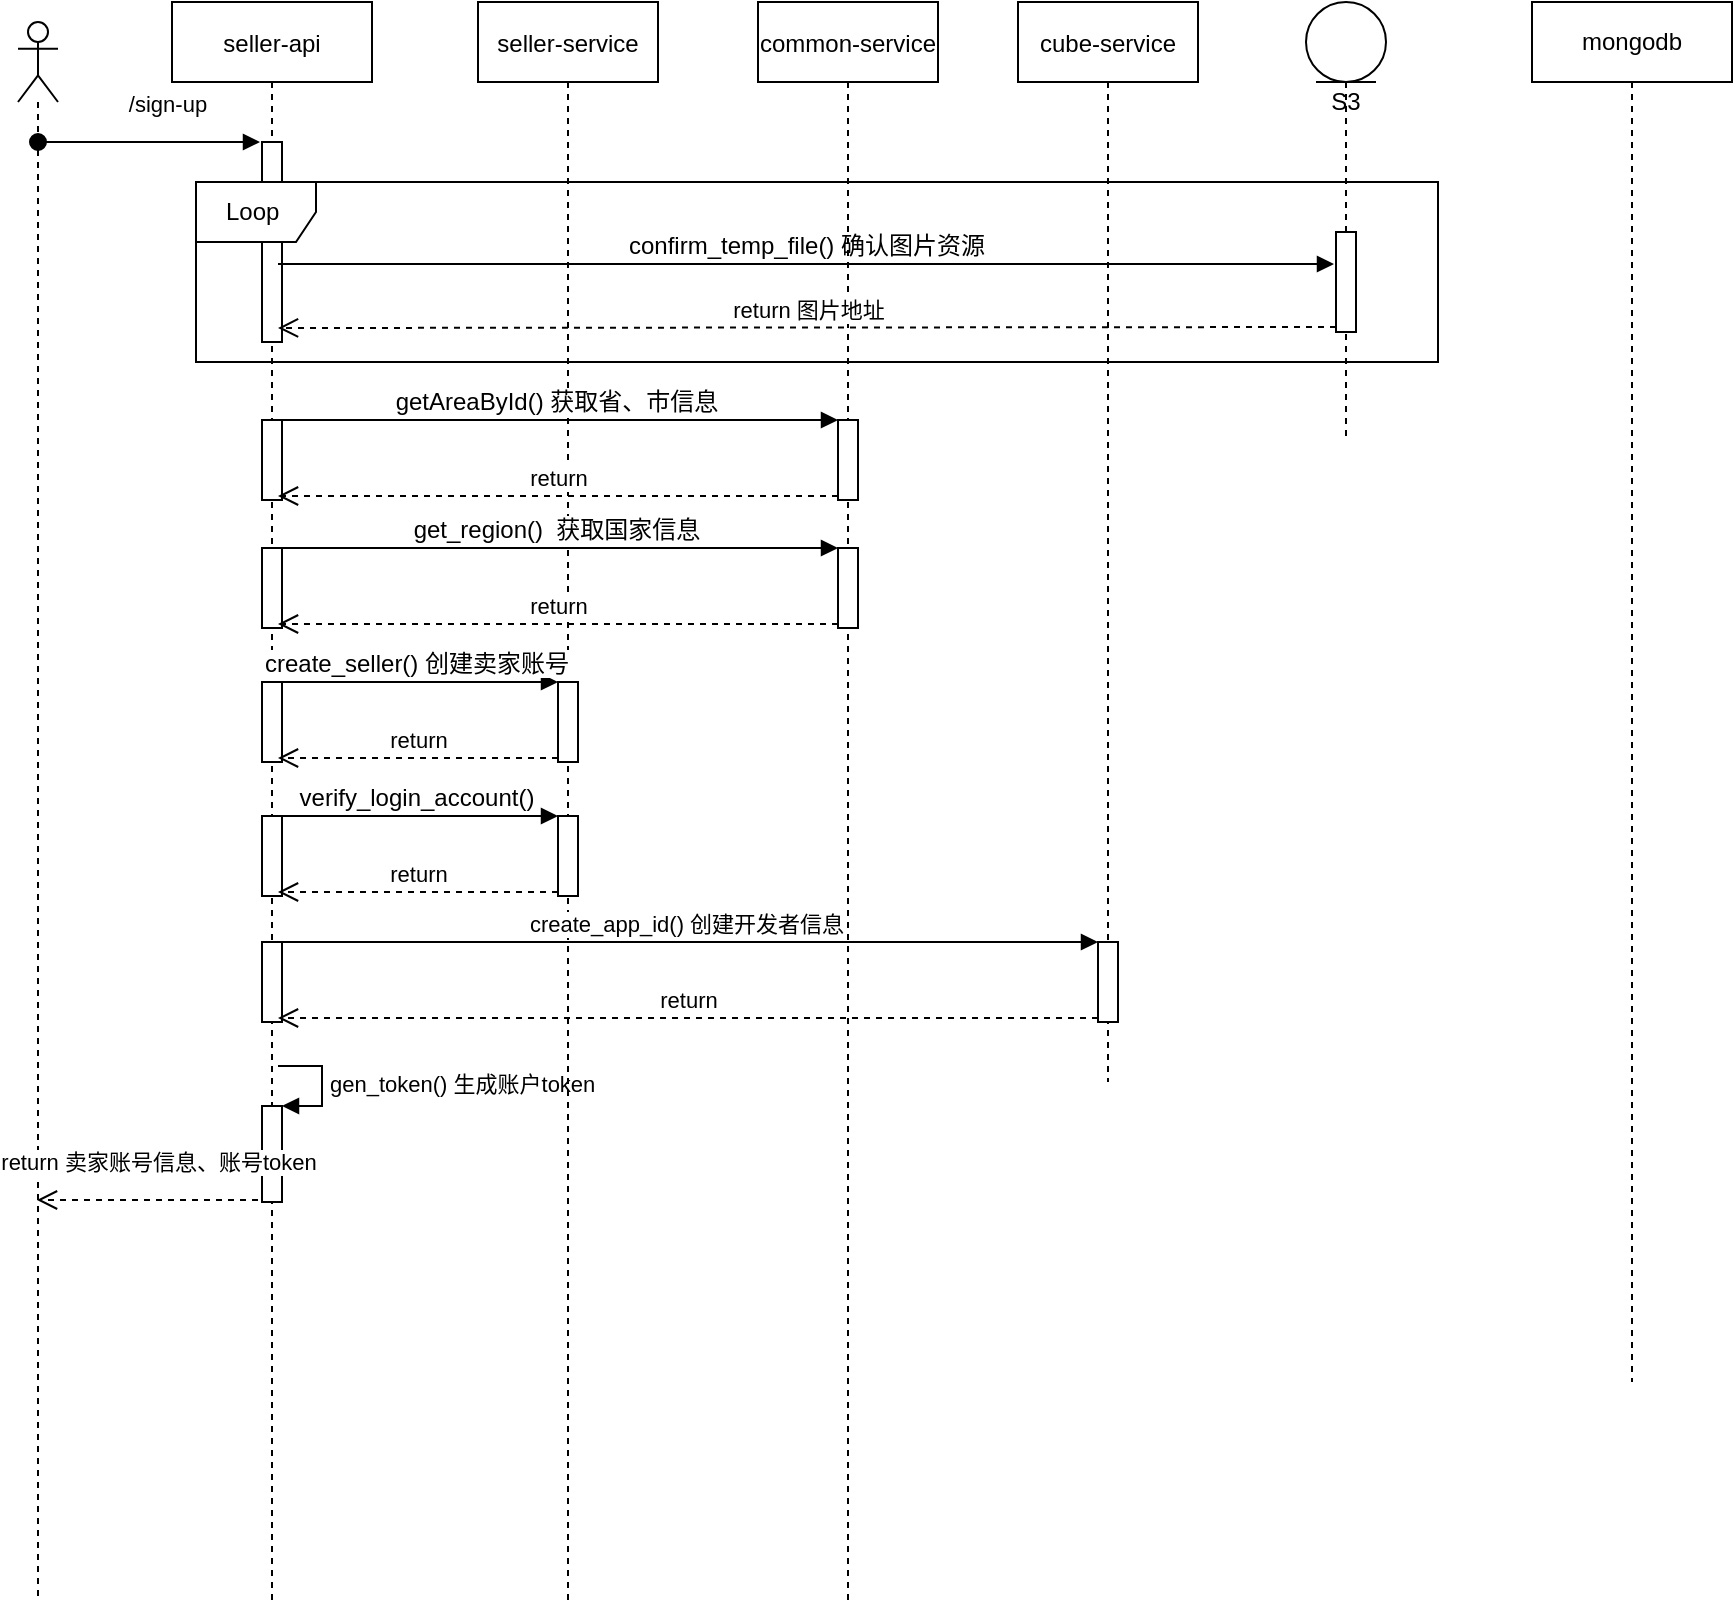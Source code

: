 <mxfile version="20.5.3" type="github">
  <diagram id="kgpKYQtTHZ0yAKxKKP6v" name="Page-1">
    <mxGraphModel dx="1422" dy="762" grid="1" gridSize="10" guides="1" tooltips="1" connect="1" arrows="1" fold="1" page="1" pageScale="1" pageWidth="1200" pageHeight="1920" math="0" shadow="0">
      <root>
        <mxCell id="0" />
        <mxCell id="1" parent="0" />
        <mxCell id="tQQ8MLweX-jRAEpyJud6-17" value="seller-api" style="shape=umlLifeline;perimeter=lifelinePerimeter;container=1;collapsible=0;recursiveResize=0;rounded=0;shadow=0;strokeWidth=1;" vertex="1" parent="1">
          <mxGeometry x="117" y="80" width="100" height="800" as="geometry" />
        </mxCell>
        <mxCell id="tQQ8MLweX-jRAEpyJud6-18" value="" style="points=[];perimeter=orthogonalPerimeter;rounded=0;shadow=0;strokeWidth=1;" vertex="1" parent="tQQ8MLweX-jRAEpyJud6-17">
          <mxGeometry x="45" y="70" width="10" height="100" as="geometry" />
        </mxCell>
        <mxCell id="tQQ8MLweX-jRAEpyJud6-19" value="/sign-up" style="verticalAlign=bottom;startArrow=oval;endArrow=block;startSize=8;shadow=0;strokeWidth=1;" edge="1" parent="tQQ8MLweX-jRAEpyJud6-17" source="tQQ8MLweX-jRAEpyJud6-33">
          <mxGeometry x="0.167" y="10" relative="1" as="geometry">
            <mxPoint x="-16" y="70" as="sourcePoint" />
            <mxPoint x="44" y="70" as="targetPoint" />
            <mxPoint as="offset" />
          </mxGeometry>
        </mxCell>
        <mxCell id="tQQ8MLweX-jRAEpyJud6-75" value="" style="html=1;points=[];perimeter=orthogonalPerimeter;" vertex="1" parent="tQQ8MLweX-jRAEpyJud6-17">
          <mxGeometry x="45" y="209" width="10" height="40" as="geometry" />
        </mxCell>
        <mxCell id="tQQ8MLweX-jRAEpyJud6-110" value="" style="html=1;points=[];perimeter=orthogonalPerimeter;" vertex="1" parent="tQQ8MLweX-jRAEpyJud6-17">
          <mxGeometry x="45" y="552" width="10" height="48" as="geometry" />
        </mxCell>
        <mxCell id="tQQ8MLweX-jRAEpyJud6-111" value="gen_token() 生成账户token" style="edgeStyle=orthogonalEdgeStyle;html=1;align=left;spacingLeft=2;endArrow=block;rounded=0;entryX=1;entryY=0;" edge="1" target="tQQ8MLweX-jRAEpyJud6-110" parent="tQQ8MLweX-jRAEpyJud6-17">
          <mxGeometry relative="1" as="geometry">
            <mxPoint x="53" y="532" as="sourcePoint" />
            <Array as="points">
              <mxPoint x="75" y="532" />
            </Array>
          </mxGeometry>
        </mxCell>
        <mxCell id="tQQ8MLweX-jRAEpyJud6-21" value="seller-service" style="shape=umlLifeline;perimeter=lifelinePerimeter;container=1;collapsible=0;recursiveResize=0;rounded=0;shadow=0;strokeWidth=1;" vertex="1" parent="1">
          <mxGeometry x="270" y="80" width="90" height="800" as="geometry" />
        </mxCell>
        <mxCell id="tQQ8MLweX-jRAEpyJud6-33" value="" style="shape=umlLifeline;participant=umlActor;perimeter=lifelinePerimeter;whiteSpace=wrap;html=1;container=1;collapsible=0;recursiveResize=0;verticalAlign=top;spacingTop=36;outlineConnect=0;" vertex="1" parent="1">
          <mxGeometry x="40" y="90" width="20" height="790" as="geometry" />
        </mxCell>
        <mxCell id="tQQ8MLweX-jRAEpyJud6-39" value="Loop&amp;nbsp;" style="shape=umlFrame;whiteSpace=wrap;html=1;" vertex="1" parent="1">
          <mxGeometry x="129" y="170" width="621" height="90" as="geometry" />
        </mxCell>
        <mxCell id="tQQ8MLweX-jRAEpyJud6-47" value="S3" style="shape=umlLifeline;participant=umlEntity;perimeter=lifelinePerimeter;whiteSpace=wrap;html=1;container=1;collapsible=0;recursiveResize=0;verticalAlign=top;spacingTop=36;outlineConnect=0;" vertex="1" parent="1">
          <mxGeometry x="684" y="80" width="40" height="220" as="geometry" />
        </mxCell>
        <mxCell id="tQQ8MLweX-jRAEpyJud6-113" value="" style="html=1;points=[];perimeter=orthogonalPerimeter;" vertex="1" parent="tQQ8MLweX-jRAEpyJud6-47">
          <mxGeometry x="15" y="115" width="10" height="50" as="geometry" />
        </mxCell>
        <mxCell id="tQQ8MLweX-jRAEpyJud6-114" value="&lt;span style=&quot;font-size: 12px;&quot;&gt;confirm_temp_file() 确认图片资源&lt;/span&gt;" style="html=1;verticalAlign=bottom;endArrow=block;entryX=0;entryY=0;rounded=0;" edge="1" parent="tQQ8MLweX-jRAEpyJud6-47">
          <mxGeometry relative="1" as="geometry">
            <mxPoint x="-514" y="131" as="sourcePoint" />
            <mxPoint x="14" y="131" as="targetPoint" />
          </mxGeometry>
        </mxCell>
        <mxCell id="tQQ8MLweX-jRAEpyJud6-57" value="common-service" style="shape=umlLifeline;perimeter=lifelinePerimeter;container=1;collapsible=0;recursiveResize=0;rounded=0;shadow=0;strokeWidth=1;" vertex="1" parent="1">
          <mxGeometry x="410" y="80" width="90" height="800" as="geometry" />
        </mxCell>
        <mxCell id="tQQ8MLweX-jRAEpyJud6-72" value="" style="html=1;points=[];perimeter=orthogonalPerimeter;" vertex="1" parent="tQQ8MLweX-jRAEpyJud6-57">
          <mxGeometry x="40" y="209" width="10" height="40" as="geometry" />
        </mxCell>
        <mxCell id="tQQ8MLweX-jRAEpyJud6-73" value="&lt;span style=&quot;font-size: 12px;&quot;&gt;getAreaById() 获取省、市信息&lt;/span&gt;" style="html=1;verticalAlign=bottom;endArrow=block;entryX=0;entryY=0;rounded=0;" edge="1" target="tQQ8MLweX-jRAEpyJud6-72" parent="1">
          <mxGeometry relative="1" as="geometry">
            <mxPoint x="166.5" y="289" as="sourcePoint" />
          </mxGeometry>
        </mxCell>
        <mxCell id="tQQ8MLweX-jRAEpyJud6-74" value="return" style="html=1;verticalAlign=bottom;endArrow=open;dashed=1;endSize=8;exitX=0;exitY=0.95;rounded=0;" edge="1" source="tQQ8MLweX-jRAEpyJud6-72" parent="1">
          <mxGeometry relative="1" as="geometry">
            <mxPoint x="170" y="327" as="targetPoint" />
          </mxGeometry>
        </mxCell>
        <mxCell id="tQQ8MLweX-jRAEpyJud6-90" value="" style="html=1;points=[];perimeter=orthogonalPerimeter;" vertex="1" parent="1">
          <mxGeometry x="162" y="353" width="10" height="40" as="geometry" />
        </mxCell>
        <mxCell id="tQQ8MLweX-jRAEpyJud6-91" value="" style="html=1;points=[];perimeter=orthogonalPerimeter;" vertex="1" parent="1">
          <mxGeometry x="450" y="353" width="10" height="40" as="geometry" />
        </mxCell>
        <mxCell id="tQQ8MLweX-jRAEpyJud6-92" value="&lt;span style=&quot;font-size: 12px;&quot;&gt;get_region()&amp;nbsp; 获取国家信息&lt;/span&gt;" style="html=1;verticalAlign=bottom;endArrow=block;entryX=0;entryY=0;rounded=0;" edge="1" parent="1" target="tQQ8MLweX-jRAEpyJud6-91">
          <mxGeometry relative="1" as="geometry">
            <mxPoint x="166.5" y="353" as="sourcePoint" />
          </mxGeometry>
        </mxCell>
        <mxCell id="tQQ8MLweX-jRAEpyJud6-93" value="return" style="html=1;verticalAlign=bottom;endArrow=open;dashed=1;endSize=8;exitX=0;exitY=0.95;rounded=0;" edge="1" parent="1" source="tQQ8MLweX-jRAEpyJud6-91">
          <mxGeometry relative="1" as="geometry">
            <mxPoint x="170" y="391" as="targetPoint" />
          </mxGeometry>
        </mxCell>
        <mxCell id="tQQ8MLweX-jRAEpyJud6-94" value="" style="html=1;points=[];perimeter=orthogonalPerimeter;" vertex="1" parent="1">
          <mxGeometry x="162" y="420" width="10" height="40" as="geometry" />
        </mxCell>
        <mxCell id="tQQ8MLweX-jRAEpyJud6-95" value="" style="html=1;points=[];perimeter=orthogonalPerimeter;" vertex="1" parent="1">
          <mxGeometry x="310" y="420" width="10" height="40" as="geometry" />
        </mxCell>
        <mxCell id="tQQ8MLweX-jRAEpyJud6-96" value="&lt;span style=&quot;font-size: 12px;&quot;&gt;create_seller() 创建卖家账号&lt;/span&gt;" style="html=1;verticalAlign=bottom;endArrow=block;entryX=0;entryY=0;rounded=0;" edge="1" parent="1" target="tQQ8MLweX-jRAEpyJud6-95">
          <mxGeometry relative="1" as="geometry">
            <mxPoint x="166.5" y="420" as="sourcePoint" />
          </mxGeometry>
        </mxCell>
        <mxCell id="tQQ8MLweX-jRAEpyJud6-97" value="return" style="html=1;verticalAlign=bottom;endArrow=open;dashed=1;endSize=8;exitX=0;exitY=0.95;rounded=0;" edge="1" parent="1" source="tQQ8MLweX-jRAEpyJud6-95">
          <mxGeometry relative="1" as="geometry">
            <mxPoint x="170" y="458" as="targetPoint" />
          </mxGeometry>
        </mxCell>
        <mxCell id="tQQ8MLweX-jRAEpyJud6-98" value="" style="html=1;points=[];perimeter=orthogonalPerimeter;" vertex="1" parent="1">
          <mxGeometry x="162" y="487" width="10" height="40" as="geometry" />
        </mxCell>
        <mxCell id="tQQ8MLweX-jRAEpyJud6-99" value="" style="html=1;points=[];perimeter=orthogonalPerimeter;" vertex="1" parent="1">
          <mxGeometry x="310" y="487" width="10" height="40" as="geometry" />
        </mxCell>
        <mxCell id="tQQ8MLweX-jRAEpyJud6-100" value="&lt;span style=&quot;font-size: 12px;&quot;&gt;verify_login_account()&lt;/span&gt;" style="html=1;verticalAlign=bottom;endArrow=block;entryX=0;entryY=0;rounded=0;" edge="1" parent="1" target="tQQ8MLweX-jRAEpyJud6-99">
          <mxGeometry relative="1" as="geometry">
            <mxPoint x="166.5" y="487" as="sourcePoint" />
          </mxGeometry>
        </mxCell>
        <mxCell id="tQQ8MLweX-jRAEpyJud6-101" value="return" style="html=1;verticalAlign=bottom;endArrow=open;dashed=1;endSize=8;exitX=0;exitY=0.95;rounded=0;" edge="1" parent="1" source="tQQ8MLweX-jRAEpyJud6-99">
          <mxGeometry relative="1" as="geometry">
            <mxPoint x="170" y="525" as="targetPoint" />
          </mxGeometry>
        </mxCell>
        <mxCell id="tQQ8MLweX-jRAEpyJud6-104" value="cube-service" style="shape=umlLifeline;perimeter=lifelinePerimeter;container=1;collapsible=0;recursiveResize=0;rounded=0;shadow=0;strokeWidth=1;" vertex="1" parent="1">
          <mxGeometry x="540" y="80" width="90" height="540" as="geometry" />
        </mxCell>
        <mxCell id="tQQ8MLweX-jRAEpyJud6-107" value="" style="html=1;points=[];perimeter=orthogonalPerimeter;" vertex="1" parent="tQQ8MLweX-jRAEpyJud6-104">
          <mxGeometry x="40" y="470" width="10" height="40" as="geometry" />
        </mxCell>
        <mxCell id="tQQ8MLweX-jRAEpyJud6-106" value="" style="html=1;points=[];perimeter=orthogonalPerimeter;" vertex="1" parent="1">
          <mxGeometry x="162" y="550" width="10" height="40" as="geometry" />
        </mxCell>
        <mxCell id="tQQ8MLweX-jRAEpyJud6-108" value="create_app_id() 创建开发者信息" style="html=1;verticalAlign=bottom;endArrow=block;entryX=0;entryY=0;rounded=0;" edge="1" parent="1" target="tQQ8MLweX-jRAEpyJud6-107">
          <mxGeometry relative="1" as="geometry">
            <mxPoint x="166.5" y="550" as="sourcePoint" />
          </mxGeometry>
        </mxCell>
        <mxCell id="tQQ8MLweX-jRAEpyJud6-109" value="return" style="html=1;verticalAlign=bottom;endArrow=open;dashed=1;endSize=8;exitX=0;exitY=0.95;rounded=0;" edge="1" parent="1" source="tQQ8MLweX-jRAEpyJud6-107">
          <mxGeometry relative="1" as="geometry">
            <mxPoint x="170" y="588" as="targetPoint" />
          </mxGeometry>
        </mxCell>
        <mxCell id="tQQ8MLweX-jRAEpyJud6-112" value="return 卖家账号信息、账号token" style="html=1;verticalAlign=bottom;endArrow=open;dashed=1;endSize=8;rounded=0;" edge="1" parent="1">
          <mxGeometry x="-0.095" y="-10" relative="1" as="geometry">
            <mxPoint x="160" y="679" as="sourcePoint" />
            <mxPoint x="49.5" y="679" as="targetPoint" />
            <mxPoint as="offset" />
          </mxGeometry>
        </mxCell>
        <mxCell id="tQQ8MLweX-jRAEpyJud6-115" value="return 图片地址" style="html=1;verticalAlign=bottom;endArrow=open;dashed=1;endSize=8;exitX=0;exitY=0.95;rounded=0;" edge="1" source="tQQ8MLweX-jRAEpyJud6-113" parent="1">
          <mxGeometry relative="1" as="geometry">
            <mxPoint x="170" y="243" as="targetPoint" />
          </mxGeometry>
        </mxCell>
        <mxCell id="tQQ8MLweX-jRAEpyJud6-117" value="mongodb" style="shape=umlLifeline;perimeter=lifelinePerimeter;whiteSpace=wrap;html=1;container=1;collapsible=0;recursiveResize=0;outlineConnect=0;rounded=0;glass=0;sketch=0;" vertex="1" parent="1">
          <mxGeometry x="797" y="80" width="100" height="690" as="geometry" />
        </mxCell>
      </root>
    </mxGraphModel>
  </diagram>
</mxfile>
